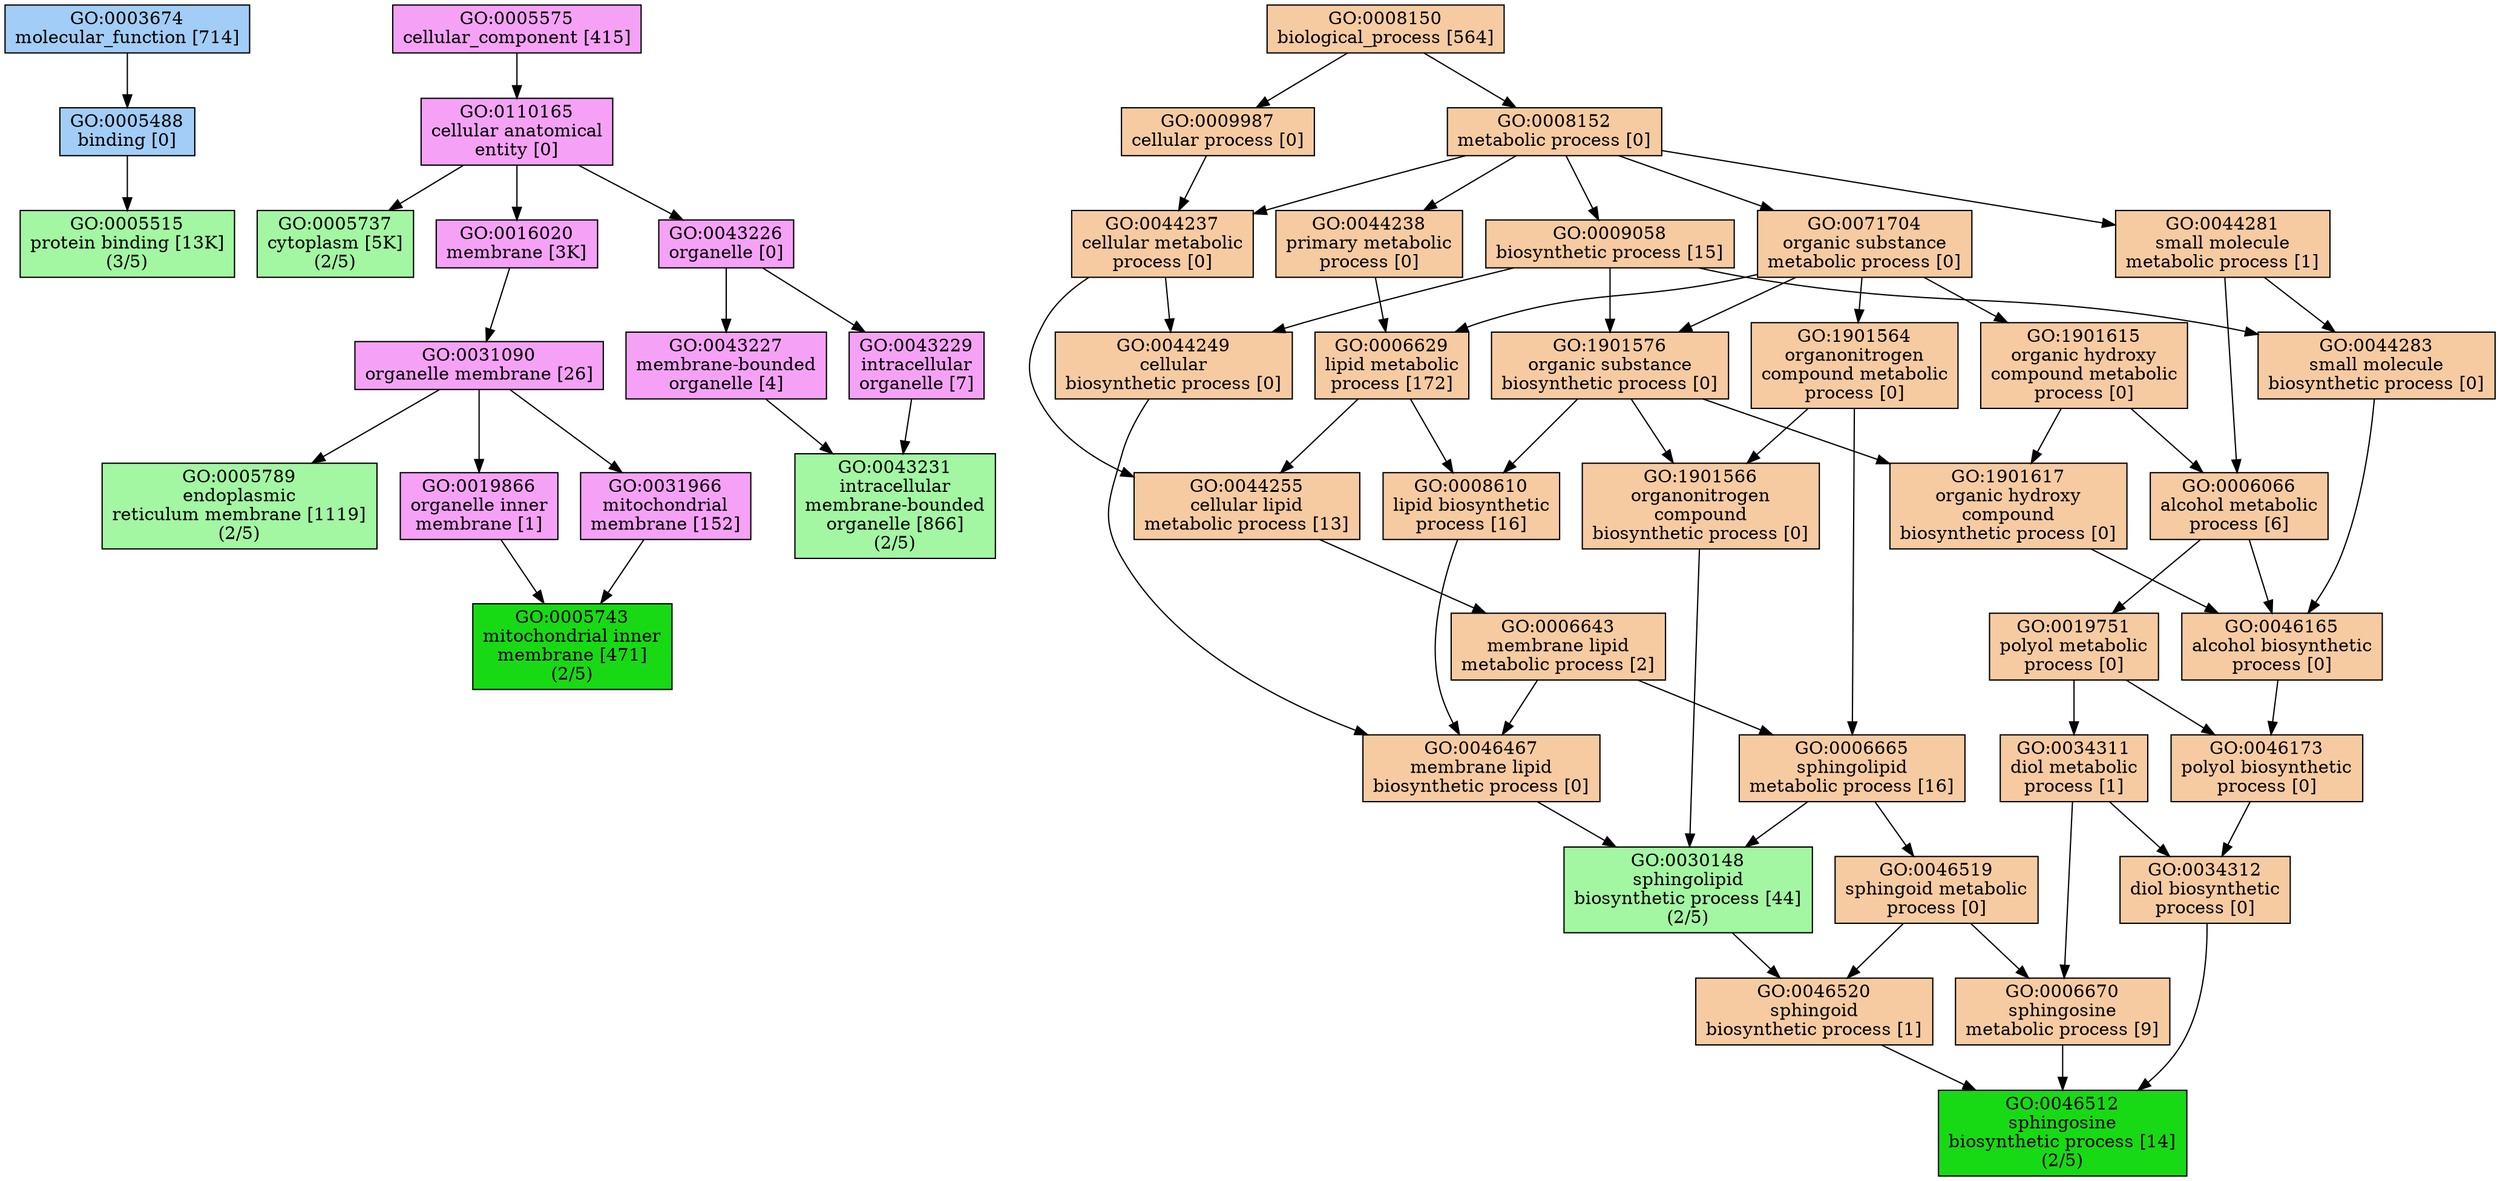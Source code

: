 digraph genescape {
"GO:0003674" [fillcolor="#A2CDF6", label="GO:0003674
molecular_function [714]", shape=box, style=filled];
"GO:0005488" [fillcolor="#A2CDF6", label="GO:0005488
binding [0]", shape=box, style=filled];
"GO:0005515" [fillcolor="#A3F6A2", label="GO:0005515
protein binding [13K]
(3/5)", shape=box, style=filled];
"GO:0005575" [fillcolor="#F5A2F6", label="GO:0005575
cellular_component [415]", shape=box, style=filled];
"GO:0005737" [fillcolor="#A3F6A2", label="GO:0005737
cytoplasm [5K]
(2/5)", shape=box, style=filled];
"GO:0005743" [fillcolor="#17DA15", label="GO:0005743
mitochondrial inner
membrane [471]
(2/5)", shape=box, style=filled];
"GO:0005789" [fillcolor="#A3F6A2", label="GO:0005789
endoplasmic
reticulum membrane [1119]
(2/5)", shape=box, style=filled];
"GO:0006066" [fillcolor="#F6CBA2", label="GO:0006066
alcohol metabolic
process [6]", shape=box, style=filled];
"GO:0006629" [fillcolor="#F6CBA2", label="GO:0006629
lipid metabolic
process [172]", shape=box, style=filled];
"GO:0006643" [fillcolor="#F6CBA2", label="GO:0006643
membrane lipid
metabolic process [2]", shape=box, style=filled];
"GO:0006665" [fillcolor="#F6CBA2", label="GO:0006665
sphingolipid
metabolic process [16]", shape=box, style=filled];
"GO:0006670" [fillcolor="#F6CBA2", label="GO:0006670
sphingosine
metabolic process [9]", shape=box, style=filled];
"GO:0008150" [fillcolor="#F6CBA2", label="GO:0008150
biological_process [564]", shape=box, style=filled];
"GO:0008152" [fillcolor="#F6CBA2", label="GO:0008152
metabolic process [0]", shape=box, style=filled];
"GO:0008610" [fillcolor="#F6CBA2", label="GO:0008610
lipid biosynthetic
process [16]", shape=box, style=filled];
"GO:0009058" [fillcolor="#F6CBA2", label="GO:0009058
biosynthetic process [15]", shape=box, style=filled];
"GO:0009987" [fillcolor="#F6CBA2", label="GO:0009987
cellular process [0]", shape=box, style=filled];
"GO:0016020" [fillcolor="#F5A2F6", label="GO:0016020
membrane [3K]", shape=box, style=filled];
"GO:0019751" [fillcolor="#F6CBA2", label="GO:0019751
polyol metabolic
process [0]", shape=box, style=filled];
"GO:0019866" [fillcolor="#F5A2F6", label="GO:0019866
organelle inner
membrane [1]", shape=box, style=filled];
"GO:0030148" [fillcolor="#A3F6A2", label="GO:0030148
sphingolipid
biosynthetic process [44]
(2/5)", shape=box, style=filled];
"GO:0031090" [fillcolor="#F5A2F6", label="GO:0031090
organelle membrane [26]", shape=box, style=filled];
"GO:0031966" [fillcolor="#F5A2F6", label="GO:0031966
mitochondrial
membrane [152]", shape=box, style=filled];
"GO:0034311" [fillcolor="#F6CBA2", label="GO:0034311
diol metabolic
process [1]", shape=box, style=filled];
"GO:0034312" [fillcolor="#F6CBA2", label="GO:0034312
diol biosynthetic
process [0]", shape=box, style=filled];
"GO:0043226" [fillcolor="#F5A2F6", label="GO:0043226
organelle [0]", shape=box, style=filled];
"GO:0043227" [fillcolor="#F5A2F6", label="GO:0043227
membrane-bounded
organelle [4]", shape=box, style=filled];
"GO:0043229" [fillcolor="#F5A2F6", label="GO:0043229
intracellular
organelle [7]", shape=box, style=filled];
"GO:0043231" [fillcolor="#A3F6A2", label="GO:0043231
intracellular
membrane-bounded
organelle [866]
(2/5)", shape=box, style=filled];
"GO:0044237" [fillcolor="#F6CBA2", label="GO:0044237
cellular metabolic
process [0]", shape=box, style=filled];
"GO:0044238" [fillcolor="#F6CBA2", label="GO:0044238
primary metabolic
process [0]", shape=box, style=filled];
"GO:0044249" [fillcolor="#F6CBA2", label="GO:0044249
cellular
biosynthetic process [0]", shape=box, style=filled];
"GO:0044255" [fillcolor="#F6CBA2", label="GO:0044255
cellular lipid
metabolic process [13]", shape=box, style=filled];
"GO:0044281" [fillcolor="#F6CBA2", label="GO:0044281
small molecule
metabolic process [1]", shape=box, style=filled];
"GO:0044283" [fillcolor="#F6CBA2", label="GO:0044283
small molecule
biosynthetic process [0]", shape=box, style=filled];
"GO:0046165" [fillcolor="#F6CBA2", label="GO:0046165
alcohol biosynthetic
process [0]", shape=box, style=filled];
"GO:0046173" [fillcolor="#F6CBA2", label="GO:0046173
polyol biosynthetic
process [0]", shape=box, style=filled];
"GO:0046467" [fillcolor="#F6CBA2", label="GO:0046467
membrane lipid
biosynthetic process [0]", shape=box, style=filled];
"GO:0046512" [fillcolor="#17DA15", label="GO:0046512
sphingosine
biosynthetic process [14]
(2/5)", shape=box, style=filled];
"GO:0046519" [fillcolor="#F6CBA2", label="GO:0046519
sphingoid metabolic
process [0]", shape=box, style=filled];
"GO:0046520" [fillcolor="#F6CBA2", label="GO:0046520
sphingoid
biosynthetic process [1]", shape=box, style=filled];
"GO:0071704" [fillcolor="#F6CBA2", label="GO:0071704
organic substance
metabolic process [0]", shape=box, style=filled];
"GO:0110165" [fillcolor="#F5A2F6", label="GO:0110165
cellular anatomical
entity [0]", shape=box, style=filled];
"GO:1901564" [fillcolor="#F6CBA2", label="GO:1901564
organonitrogen
compound metabolic
process [0]", shape=box, style=filled];
"GO:1901566" [fillcolor="#F6CBA2", label="GO:1901566
organonitrogen
compound
biosynthetic process [0]", shape=box, style=filled];
"GO:1901576" [fillcolor="#F6CBA2", label="GO:1901576
organic substance
biosynthetic process [0]", shape=box, style=filled];
"GO:1901615" [fillcolor="#F6CBA2", label="GO:1901615
organic hydroxy
compound metabolic
process [0]", shape=box, style=filled];
"GO:1901617" [fillcolor="#F6CBA2", label="GO:1901617
organic hydroxy
compound
biosynthetic process [0]", shape=box, style=filled];
"GO:0003674" -> "GO:0005488";
"GO:0005488" -> "GO:0005515";
"GO:0005575" -> "GO:0110165";
"GO:0006066" -> "GO:0019751";
"GO:0006066" -> "GO:0046165";
"GO:0006629" -> "GO:0008610";
"GO:0006629" -> "GO:0044255";
"GO:0006643" -> "GO:0006665";
"GO:0006643" -> "GO:0046467";
"GO:0006665" -> "GO:0030148";
"GO:0006665" -> "GO:0046519";
"GO:0006670" -> "GO:0046512";
"GO:0008150" -> "GO:0008152";
"GO:0008150" -> "GO:0009987";
"GO:0008152" -> "GO:0009058";
"GO:0008152" -> "GO:0044237";
"GO:0008152" -> "GO:0044238";
"GO:0008152" -> "GO:0044281";
"GO:0008152" -> "GO:0071704";
"GO:0008610" -> "GO:0046467";
"GO:0009058" -> "GO:0044249";
"GO:0009058" -> "GO:0044283";
"GO:0009058" -> "GO:1901576";
"GO:0009987" -> "GO:0044237";
"GO:0016020" -> "GO:0031090";
"GO:0019751" -> "GO:0034311";
"GO:0019751" -> "GO:0046173";
"GO:0019866" -> "GO:0005743";
"GO:0030148" -> "GO:0046520";
"GO:0031090" -> "GO:0005789";
"GO:0031090" -> "GO:0019866";
"GO:0031090" -> "GO:0031966";
"GO:0031966" -> "GO:0005743";
"GO:0034311" -> "GO:0006670";
"GO:0034311" -> "GO:0034312";
"GO:0034312" -> "GO:0046512";
"GO:0043226" -> "GO:0043227";
"GO:0043226" -> "GO:0043229";
"GO:0043227" -> "GO:0043231";
"GO:0043229" -> "GO:0043231";
"GO:0044237" -> "GO:0044249";
"GO:0044237" -> "GO:0044255";
"GO:0044238" -> "GO:0006629";
"GO:0044249" -> "GO:0046467";
"GO:0044255" -> "GO:0006643";
"GO:0044281" -> "GO:0006066";
"GO:0044281" -> "GO:0044283";
"GO:0044283" -> "GO:0046165";
"GO:0046165" -> "GO:0046173";
"GO:0046173" -> "GO:0034312";
"GO:0046467" -> "GO:0030148";
"GO:0046519" -> "GO:0006670";
"GO:0046519" -> "GO:0046520";
"GO:0046520" -> "GO:0046512";
"GO:0071704" -> "GO:0006629";
"GO:0071704" -> "GO:1901564";
"GO:0071704" -> "GO:1901576";
"GO:0071704" -> "GO:1901615";
"GO:0110165" -> "GO:0005737";
"GO:0110165" -> "GO:0016020";
"GO:0110165" -> "GO:0043226";
"GO:1901564" -> "GO:0006665";
"GO:1901564" -> "GO:1901566";
"GO:1901566" -> "GO:0030148";
"GO:1901576" -> "GO:0008610";
"GO:1901576" -> "GO:1901566";
"GO:1901576" -> "GO:1901617";
"GO:1901615" -> "GO:0006066";
"GO:1901615" -> "GO:1901617";
"GO:1901617" -> "GO:0046165";

}
